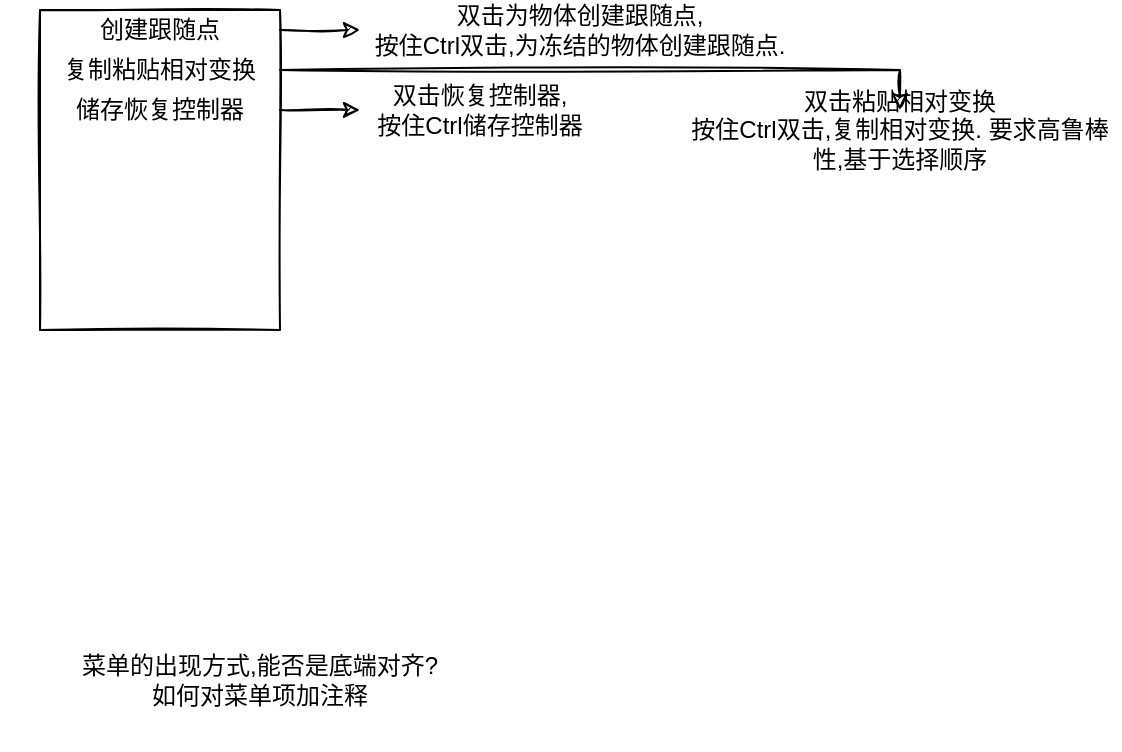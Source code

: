 <mxfile version="14.4.3" type="device"><diagram id="1rT57Zu86463lDE0EyVw" name="第 1 页"><mxGraphModel dx="1086" dy="927" grid="1" gridSize="10" guides="1" tooltips="1" connect="1" arrows="1" fold="1" page="1" pageScale="1" pageWidth="827" pageHeight="1169" math="0" shadow="0"><root><mxCell id="0"/><mxCell id="1" parent="0"/><mxCell id="i2C300k7l85urJedZ0ga-1" value="" style="rounded=0;whiteSpace=wrap;html=1;sketch=1;" vertex="1" parent="1"><mxGeometry x="40" y="40" width="120" height="160" as="geometry"/></mxCell><mxCell id="i2C300k7l85urJedZ0ga-6" value="" style="edgeStyle=orthogonalEdgeStyle;rounded=0;sketch=1;orthogonalLoop=1;jettySize=auto;html=1;" edge="1" parent="1" source="i2C300k7l85urJedZ0ga-2" target="i2C300k7l85urJedZ0ga-4"><mxGeometry relative="1" as="geometry"/></mxCell><mxCell id="i2C300k7l85urJedZ0ga-2" value="创建跟随点" style="text;html=1;strokeColor=none;fillColor=none;align=center;verticalAlign=middle;whiteSpace=wrap;rounded=0;sketch=1;" vertex="1" parent="1"><mxGeometry x="40" y="40" width="120" height="20" as="geometry"/></mxCell><mxCell id="i2C300k7l85urJedZ0ga-3" value="菜单的出现方式,能否是底端对齐?&lt;br&gt;如何对菜单项加注释" style="text;html=1;strokeColor=none;fillColor=none;align=center;verticalAlign=middle;whiteSpace=wrap;rounded=0;sketch=1;" vertex="1" parent="1"><mxGeometry x="20" y="340" width="260" height="70" as="geometry"/></mxCell><mxCell id="i2C300k7l85urJedZ0ga-4" value="双击为物体创建跟随点,&lt;br&gt;按住Ctrl双击,为冻结的物体创建跟随点." style="text;html=1;strokeColor=none;fillColor=none;align=center;verticalAlign=middle;whiteSpace=wrap;rounded=0;sketch=1;" vertex="1" parent="1"><mxGeometry x="200" y="40" width="220" height="20" as="geometry"/></mxCell><mxCell id="i2C300k7l85urJedZ0ga-5" style="edgeStyle=orthogonalEdgeStyle;rounded=0;sketch=1;orthogonalLoop=1;jettySize=auto;html=1;exitX=0.5;exitY=1;exitDx=0;exitDy=0;" edge="1" parent="1" source="i2C300k7l85urJedZ0ga-4" target="i2C300k7l85urJedZ0ga-4"><mxGeometry relative="1" as="geometry"/></mxCell><mxCell id="i2C300k7l85urJedZ0ga-9" value="" style="edgeStyle=orthogonalEdgeStyle;rounded=0;sketch=1;orthogonalLoop=1;jettySize=auto;html=1;" edge="1" parent="1" source="i2C300k7l85urJedZ0ga-7" target="i2C300k7l85urJedZ0ga-8"><mxGeometry relative="1" as="geometry"/></mxCell><mxCell id="i2C300k7l85urJedZ0ga-7" value="复制粘贴相对变换" style="text;html=1;strokeColor=none;fillColor=none;align=center;verticalAlign=middle;whiteSpace=wrap;rounded=0;sketch=1;" vertex="1" parent="1"><mxGeometry x="40" y="60" width="120" height="20" as="geometry"/></mxCell><mxCell id="i2C300k7l85urJedZ0ga-8" value="双击粘贴相对变换&lt;br&gt;按住Ctrl双击,复制相对变换. 要求高鲁棒性,基于选择顺序" style="text;html=1;strokeColor=none;fillColor=none;align=center;verticalAlign=middle;whiteSpace=wrap;rounded=0;sketch=1;" vertex="1" parent="1"><mxGeometry x="360" y="90" width="220" height="20" as="geometry"/></mxCell><mxCell id="i2C300k7l85urJedZ0ga-12" value="" style="edgeStyle=orthogonalEdgeStyle;rounded=0;sketch=1;orthogonalLoop=1;jettySize=auto;html=1;" edge="1" parent="1" source="i2C300k7l85urJedZ0ga-10" target="i2C300k7l85urJedZ0ga-11"><mxGeometry relative="1" as="geometry"/></mxCell><mxCell id="i2C300k7l85urJedZ0ga-10" value="储存恢复控制器" style="text;html=1;strokeColor=none;fillColor=none;align=center;verticalAlign=middle;whiteSpace=wrap;rounded=0;sketch=1;" vertex="1" parent="1"><mxGeometry x="40" y="80" width="120" height="20" as="geometry"/></mxCell><mxCell id="i2C300k7l85urJedZ0ga-11" value="双击恢复控制器,&lt;br&gt;按住Ctrl储存控制器" style="text;html=1;strokeColor=none;fillColor=none;align=center;verticalAlign=middle;whiteSpace=wrap;rounded=0;sketch=1;" vertex="1" parent="1"><mxGeometry x="200" y="80" width="120" height="20" as="geometry"/></mxCell></root></mxGraphModel></diagram></mxfile>